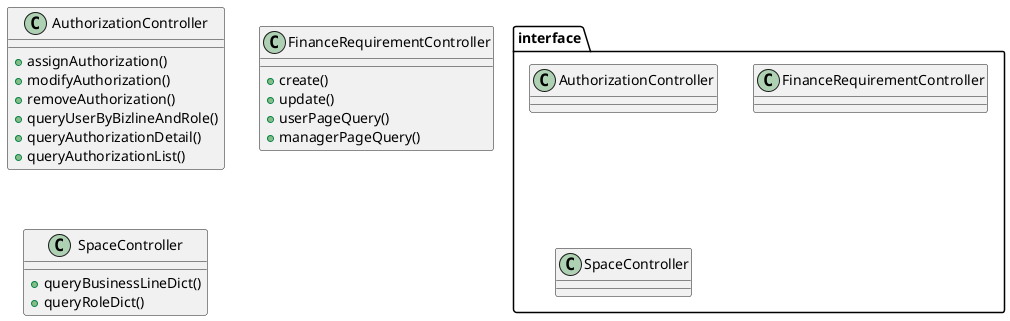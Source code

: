 @startuml
'https://plantuml.com/class-diagram
top to bottom direction
package interface {
    class AuthorizationController
    class FinanceRequirementController
    class SpaceController
}


class AuthorizationController {
    + assignAuthorization()
    + modifyAuthorization()
    + removeAuthorization()
    + queryUserByBizlineAndRole()
    + queryAuthorizationDetail()
    + queryAuthorizationList()
}

class FinanceRequirementController {
    + create()
    + update()
    + userPageQuery()
    + managerPageQuery()
  }

 class SpaceController {
    + queryBusinessLineDict()
    + queryRoleDict()
  }

@enduml